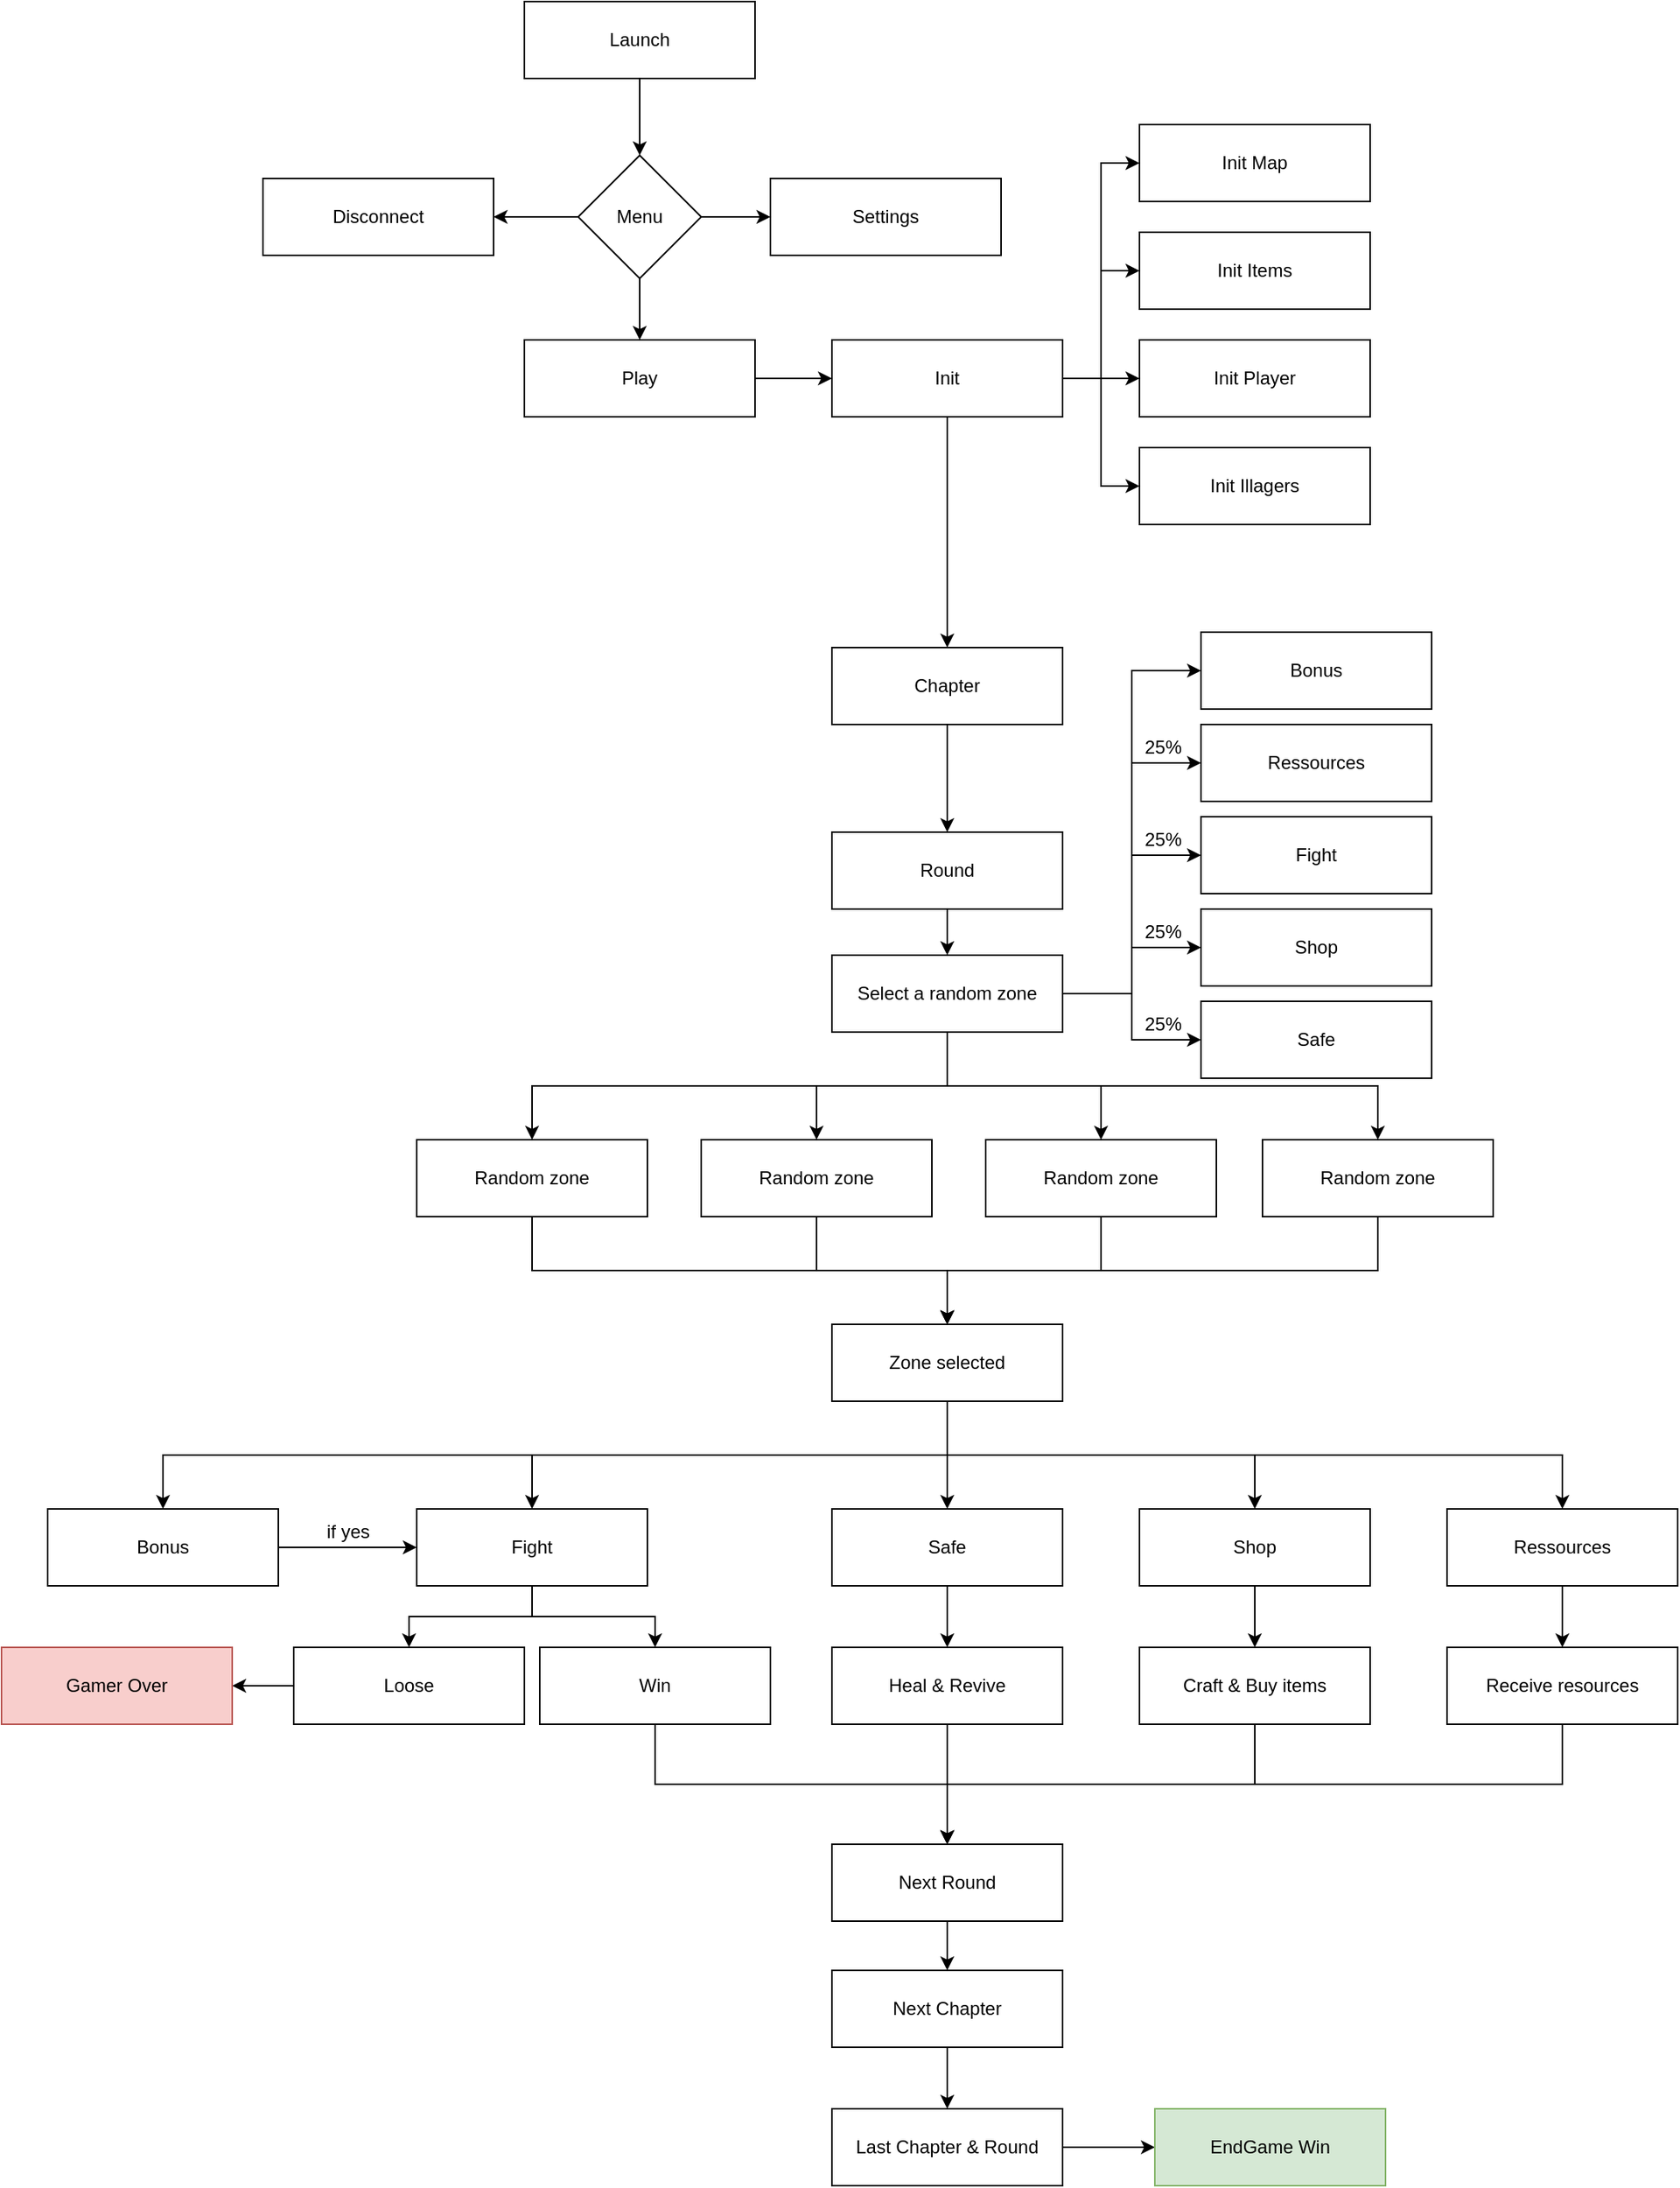 <mxfile version="21.7.5" type="device">
  <diagram name="Page-1" id="lsv_XWlk18c6j3biG5iI">
    <mxGraphModel dx="1004" dy="676" grid="1" gridSize="10" guides="1" tooltips="1" connect="1" arrows="1" fold="1" page="1" pageScale="1" pageWidth="827" pageHeight="1169" math="0" shadow="0">
      <root>
        <mxCell id="0" />
        <mxCell id="1" parent="0" />
        <mxCell id="UkKZLe3R2Le43pYpYWWC-5" style="edgeStyle=orthogonalEdgeStyle;rounded=0;orthogonalLoop=1;jettySize=auto;html=1;exitX=0.5;exitY=1;exitDx=0;exitDy=0;entryX=0.5;entryY=0;entryDx=0;entryDy=0;" edge="1" parent="1" source="9eQ1BcSMEKE9wpSTh2Wq-3" target="UkKZLe3R2Le43pYpYWWC-2">
          <mxGeometry relative="1" as="geometry" />
        </mxCell>
        <mxCell id="9eQ1BcSMEKE9wpSTh2Wq-3" value="Launch" style="rounded=0;whiteSpace=wrap;html=1;" parent="1" vertex="1">
          <mxGeometry x="360" y="20" width="150" height="50" as="geometry" />
        </mxCell>
        <mxCell id="UkKZLe3R2Le43pYpYWWC-4" style="edgeStyle=orthogonalEdgeStyle;rounded=0;orthogonalLoop=1;jettySize=auto;html=1;exitX=0;exitY=0.5;exitDx=0;exitDy=0;entryX=1;entryY=0.5;entryDx=0;entryDy=0;" edge="1" parent="1" source="UkKZLe3R2Le43pYpYWWC-2" target="UkKZLe3R2Le43pYpYWWC-3">
          <mxGeometry relative="1" as="geometry" />
        </mxCell>
        <mxCell id="UkKZLe3R2Le43pYpYWWC-7" style="edgeStyle=orthogonalEdgeStyle;rounded=0;orthogonalLoop=1;jettySize=auto;html=1;exitX=1;exitY=0.5;exitDx=0;exitDy=0;entryX=0;entryY=0.5;entryDx=0;entryDy=0;" edge="1" parent="1" source="UkKZLe3R2Le43pYpYWWC-2" target="UkKZLe3R2Le43pYpYWWC-6">
          <mxGeometry relative="1" as="geometry" />
        </mxCell>
        <mxCell id="UkKZLe3R2Le43pYpYWWC-9" style="edgeStyle=orthogonalEdgeStyle;rounded=0;orthogonalLoop=1;jettySize=auto;html=1;exitX=0.5;exitY=1;exitDx=0;exitDy=0;entryX=0.5;entryY=0;entryDx=0;entryDy=0;" edge="1" parent="1" source="UkKZLe3R2Le43pYpYWWC-2" target="UkKZLe3R2Le43pYpYWWC-8">
          <mxGeometry relative="1" as="geometry" />
        </mxCell>
        <mxCell id="UkKZLe3R2Le43pYpYWWC-2" value="Menu" style="rhombus;whiteSpace=wrap;html=1;" vertex="1" parent="1">
          <mxGeometry x="395" y="120" width="80" height="80" as="geometry" />
        </mxCell>
        <mxCell id="UkKZLe3R2Le43pYpYWWC-3" value="Disconnect" style="rounded=0;whiteSpace=wrap;html=1;" vertex="1" parent="1">
          <mxGeometry x="190" y="135" width="150" height="50" as="geometry" />
        </mxCell>
        <mxCell id="UkKZLe3R2Le43pYpYWWC-6" value="Settings" style="rounded=0;whiteSpace=wrap;html=1;" vertex="1" parent="1">
          <mxGeometry x="520" y="135" width="150" height="50" as="geometry" />
        </mxCell>
        <mxCell id="UkKZLe3R2Le43pYpYWWC-14" style="edgeStyle=orthogonalEdgeStyle;rounded=0;orthogonalLoop=1;jettySize=auto;html=1;exitX=1;exitY=0.5;exitDx=0;exitDy=0;entryX=0;entryY=0.5;entryDx=0;entryDy=0;" edge="1" parent="1" source="UkKZLe3R2Le43pYpYWWC-8" target="UkKZLe3R2Le43pYpYWWC-10">
          <mxGeometry relative="1" as="geometry" />
        </mxCell>
        <mxCell id="UkKZLe3R2Le43pYpYWWC-8" value="Play" style="rounded=0;whiteSpace=wrap;html=1;" vertex="1" parent="1">
          <mxGeometry x="360" y="240" width="150" height="50" as="geometry" />
        </mxCell>
        <mxCell id="UkKZLe3R2Le43pYpYWWC-15" style="edgeStyle=orthogonalEdgeStyle;rounded=0;orthogonalLoop=1;jettySize=auto;html=1;exitX=1;exitY=0.5;exitDx=0;exitDy=0;entryX=0;entryY=0.5;entryDx=0;entryDy=0;" edge="1" parent="1" source="UkKZLe3R2Le43pYpYWWC-10" target="UkKZLe3R2Le43pYpYWWC-12">
          <mxGeometry relative="1" as="geometry" />
        </mxCell>
        <mxCell id="UkKZLe3R2Le43pYpYWWC-17" style="edgeStyle=orthogonalEdgeStyle;rounded=0;orthogonalLoop=1;jettySize=auto;html=1;exitX=1;exitY=0.5;exitDx=0;exitDy=0;entryX=0;entryY=0.5;entryDx=0;entryDy=0;" edge="1" parent="1" source="UkKZLe3R2Le43pYpYWWC-10" target="UkKZLe3R2Le43pYpYWWC-11">
          <mxGeometry relative="1" as="geometry" />
        </mxCell>
        <mxCell id="UkKZLe3R2Le43pYpYWWC-18" style="edgeStyle=orthogonalEdgeStyle;rounded=0;orthogonalLoop=1;jettySize=auto;html=1;exitX=1;exitY=0.5;exitDx=0;exitDy=0;entryX=0;entryY=0.5;entryDx=0;entryDy=0;" edge="1" parent="1" source="UkKZLe3R2Le43pYpYWWC-10" target="UkKZLe3R2Le43pYpYWWC-13">
          <mxGeometry relative="1" as="geometry" />
        </mxCell>
        <mxCell id="UkKZLe3R2Le43pYpYWWC-20" style="edgeStyle=orthogonalEdgeStyle;rounded=0;orthogonalLoop=1;jettySize=auto;html=1;exitX=1;exitY=0.5;exitDx=0;exitDy=0;entryX=0;entryY=0.5;entryDx=0;entryDy=0;" edge="1" parent="1" source="UkKZLe3R2Le43pYpYWWC-10" target="UkKZLe3R2Le43pYpYWWC-19">
          <mxGeometry relative="1" as="geometry" />
        </mxCell>
        <mxCell id="UkKZLe3R2Le43pYpYWWC-22" style="edgeStyle=orthogonalEdgeStyle;rounded=0;orthogonalLoop=1;jettySize=auto;html=1;exitX=0.5;exitY=1;exitDx=0;exitDy=0;entryX=0.5;entryY=0;entryDx=0;entryDy=0;" edge="1" parent="1" source="UkKZLe3R2Le43pYpYWWC-10" target="UkKZLe3R2Le43pYpYWWC-21">
          <mxGeometry relative="1" as="geometry" />
        </mxCell>
        <mxCell id="UkKZLe3R2Le43pYpYWWC-10" value="Init" style="rounded=0;whiteSpace=wrap;html=1;" vertex="1" parent="1">
          <mxGeometry x="560" y="240" width="150" height="50" as="geometry" />
        </mxCell>
        <mxCell id="UkKZLe3R2Le43pYpYWWC-11" value="Init Player" style="rounded=0;whiteSpace=wrap;html=1;" vertex="1" parent="1">
          <mxGeometry x="760" y="240" width="150" height="50" as="geometry" />
        </mxCell>
        <mxCell id="UkKZLe3R2Le43pYpYWWC-12" value="Init Items" style="rounded=0;whiteSpace=wrap;html=1;" vertex="1" parent="1">
          <mxGeometry x="760" y="170" width="150" height="50" as="geometry" />
        </mxCell>
        <mxCell id="UkKZLe3R2Le43pYpYWWC-13" value="Init Illagers" style="rounded=0;whiteSpace=wrap;html=1;" vertex="1" parent="1">
          <mxGeometry x="760" y="310" width="150" height="50" as="geometry" />
        </mxCell>
        <mxCell id="UkKZLe3R2Le43pYpYWWC-19" value="Init Map" style="rounded=0;whiteSpace=wrap;html=1;" vertex="1" parent="1">
          <mxGeometry x="760" y="100" width="150" height="50" as="geometry" />
        </mxCell>
        <mxCell id="UkKZLe3R2Le43pYpYWWC-24" style="edgeStyle=orthogonalEdgeStyle;rounded=0;orthogonalLoop=1;jettySize=auto;html=1;exitX=0.5;exitY=1;exitDx=0;exitDy=0;entryX=0.5;entryY=0;entryDx=0;entryDy=0;" edge="1" parent="1" source="UkKZLe3R2Le43pYpYWWC-21" target="UkKZLe3R2Le43pYpYWWC-23">
          <mxGeometry relative="1" as="geometry" />
        </mxCell>
        <mxCell id="UkKZLe3R2Le43pYpYWWC-21" value="Chapter" style="rounded=0;whiteSpace=wrap;html=1;" vertex="1" parent="1">
          <mxGeometry x="560" y="440" width="150" height="50" as="geometry" />
        </mxCell>
        <mxCell id="UkKZLe3R2Le43pYpYWWC-41" style="edgeStyle=orthogonalEdgeStyle;rounded=0;orthogonalLoop=1;jettySize=auto;html=1;exitX=0.5;exitY=1;exitDx=0;exitDy=0;entryX=0.5;entryY=0;entryDx=0;entryDy=0;" edge="1" parent="1" source="UkKZLe3R2Le43pYpYWWC-23" target="UkKZLe3R2Le43pYpYWWC-34">
          <mxGeometry relative="1" as="geometry" />
        </mxCell>
        <mxCell id="UkKZLe3R2Le43pYpYWWC-23" value="Round" style="rounded=0;whiteSpace=wrap;html=1;" vertex="1" parent="1">
          <mxGeometry x="560" y="560" width="150" height="50" as="geometry" />
        </mxCell>
        <mxCell id="UkKZLe3R2Le43pYpYWWC-55" style="edgeStyle=orthogonalEdgeStyle;rounded=0;orthogonalLoop=1;jettySize=auto;html=1;exitX=0.5;exitY=1;exitDx=0;exitDy=0;entryX=0.5;entryY=0;entryDx=0;entryDy=0;" edge="1" parent="1" source="UkKZLe3R2Le43pYpYWWC-25" target="UkKZLe3R2Le43pYpYWWC-52">
          <mxGeometry relative="1" as="geometry" />
        </mxCell>
        <mxCell id="UkKZLe3R2Le43pYpYWWC-25" value="Random zone" style="rounded=0;whiteSpace=wrap;html=1;" vertex="1" parent="1">
          <mxGeometry x="475" y="760" width="150" height="50" as="geometry" />
        </mxCell>
        <mxCell id="UkKZLe3R2Le43pYpYWWC-56" style="edgeStyle=orthogonalEdgeStyle;rounded=0;orthogonalLoop=1;jettySize=auto;html=1;exitX=0.5;exitY=1;exitDx=0;exitDy=0;entryX=0.5;entryY=0;entryDx=0;entryDy=0;" edge="1" parent="1" source="UkKZLe3R2Le43pYpYWWC-26" target="UkKZLe3R2Le43pYpYWWC-52">
          <mxGeometry relative="1" as="geometry" />
        </mxCell>
        <mxCell id="UkKZLe3R2Le43pYpYWWC-26" value="Random zone" style="rounded=0;whiteSpace=wrap;html=1;" vertex="1" parent="1">
          <mxGeometry x="660" y="760" width="150" height="50" as="geometry" />
        </mxCell>
        <mxCell id="UkKZLe3R2Le43pYpYWWC-57" style="edgeStyle=orthogonalEdgeStyle;rounded=0;orthogonalLoop=1;jettySize=auto;html=1;exitX=0.5;exitY=1;exitDx=0;exitDy=0;entryX=0.5;entryY=0;entryDx=0;entryDy=0;" edge="1" parent="1" source="UkKZLe3R2Le43pYpYWWC-27" target="UkKZLe3R2Le43pYpYWWC-52">
          <mxGeometry relative="1" as="geometry" />
        </mxCell>
        <mxCell id="UkKZLe3R2Le43pYpYWWC-27" value="Random zone" style="rounded=0;whiteSpace=wrap;html=1;" vertex="1" parent="1">
          <mxGeometry x="290" y="760" width="150" height="50" as="geometry" />
        </mxCell>
        <mxCell id="UkKZLe3R2Le43pYpYWWC-58" style="edgeStyle=orthogonalEdgeStyle;rounded=0;orthogonalLoop=1;jettySize=auto;html=1;exitX=0.5;exitY=1;exitDx=0;exitDy=0;" edge="1" parent="1" source="UkKZLe3R2Le43pYpYWWC-28" target="UkKZLe3R2Le43pYpYWWC-52">
          <mxGeometry relative="1" as="geometry" />
        </mxCell>
        <mxCell id="UkKZLe3R2Le43pYpYWWC-28" value="Random zone" style="rounded=0;whiteSpace=wrap;html=1;" vertex="1" parent="1">
          <mxGeometry x="840" y="760" width="150" height="50" as="geometry" />
        </mxCell>
        <mxCell id="UkKZLe3R2Le43pYpYWWC-42" style="edgeStyle=orthogonalEdgeStyle;rounded=0;orthogonalLoop=1;jettySize=auto;html=1;exitX=0.5;exitY=1;exitDx=0;exitDy=0;entryX=0.5;entryY=0;entryDx=0;entryDy=0;" edge="1" parent="1" source="UkKZLe3R2Le43pYpYWWC-34" target="UkKZLe3R2Le43pYpYWWC-25">
          <mxGeometry relative="1" as="geometry" />
        </mxCell>
        <mxCell id="UkKZLe3R2Le43pYpYWWC-44" style="edgeStyle=orthogonalEdgeStyle;rounded=0;orthogonalLoop=1;jettySize=auto;html=1;exitX=0.5;exitY=1;exitDx=0;exitDy=0;entryX=0.5;entryY=0;entryDx=0;entryDy=0;" edge="1" parent="1" source="UkKZLe3R2Le43pYpYWWC-34" target="UkKZLe3R2Le43pYpYWWC-27">
          <mxGeometry relative="1" as="geometry" />
        </mxCell>
        <mxCell id="UkKZLe3R2Le43pYpYWWC-45" style="edgeStyle=orthogonalEdgeStyle;rounded=0;orthogonalLoop=1;jettySize=auto;html=1;exitX=0.5;exitY=1;exitDx=0;exitDy=0;entryX=0.5;entryY=0;entryDx=0;entryDy=0;" edge="1" parent="1" source="UkKZLe3R2Le43pYpYWWC-34" target="UkKZLe3R2Le43pYpYWWC-26">
          <mxGeometry relative="1" as="geometry" />
        </mxCell>
        <mxCell id="UkKZLe3R2Le43pYpYWWC-46" style="edgeStyle=orthogonalEdgeStyle;rounded=0;orthogonalLoop=1;jettySize=auto;html=1;exitX=0.5;exitY=1;exitDx=0;exitDy=0;" edge="1" parent="1" source="UkKZLe3R2Le43pYpYWWC-34" target="UkKZLe3R2Le43pYpYWWC-28">
          <mxGeometry relative="1" as="geometry" />
        </mxCell>
        <mxCell id="UkKZLe3R2Le43pYpYWWC-47" style="edgeStyle=orthogonalEdgeStyle;rounded=0;orthogonalLoop=1;jettySize=auto;html=1;exitX=1;exitY=0.5;exitDx=0;exitDy=0;entryX=0;entryY=0.5;entryDx=0;entryDy=0;" edge="1" parent="1" source="UkKZLe3R2Le43pYpYWWC-34" target="UkKZLe3R2Le43pYpYWWC-36">
          <mxGeometry relative="1" as="geometry" />
        </mxCell>
        <mxCell id="UkKZLe3R2Le43pYpYWWC-48" style="edgeStyle=orthogonalEdgeStyle;rounded=0;orthogonalLoop=1;jettySize=auto;html=1;exitX=1;exitY=0.5;exitDx=0;exitDy=0;entryX=0;entryY=0.5;entryDx=0;entryDy=0;" edge="1" parent="1" source="UkKZLe3R2Le43pYpYWWC-34" target="UkKZLe3R2Le43pYpYWWC-37">
          <mxGeometry relative="1" as="geometry" />
        </mxCell>
        <mxCell id="UkKZLe3R2Le43pYpYWWC-49" style="edgeStyle=orthogonalEdgeStyle;rounded=0;orthogonalLoop=1;jettySize=auto;html=1;exitX=1;exitY=0.5;exitDx=0;exitDy=0;entryX=0;entryY=0.5;entryDx=0;entryDy=0;" edge="1" parent="1" source="UkKZLe3R2Le43pYpYWWC-34" target="UkKZLe3R2Le43pYpYWWC-38">
          <mxGeometry relative="1" as="geometry" />
        </mxCell>
        <mxCell id="UkKZLe3R2Le43pYpYWWC-50" style="edgeStyle=orthogonalEdgeStyle;rounded=0;orthogonalLoop=1;jettySize=auto;html=1;exitX=1;exitY=0.5;exitDx=0;exitDy=0;entryX=0;entryY=0.5;entryDx=0;entryDy=0;" edge="1" parent="1" source="UkKZLe3R2Le43pYpYWWC-34" target="UkKZLe3R2Le43pYpYWWC-39">
          <mxGeometry relative="1" as="geometry" />
        </mxCell>
        <mxCell id="UkKZLe3R2Le43pYpYWWC-51" style="edgeStyle=orthogonalEdgeStyle;rounded=0;orthogonalLoop=1;jettySize=auto;html=1;exitX=1;exitY=0.5;exitDx=0;exitDy=0;entryX=0;entryY=0.5;entryDx=0;entryDy=0;" edge="1" parent="1" source="UkKZLe3R2Le43pYpYWWC-34" target="UkKZLe3R2Le43pYpYWWC-40">
          <mxGeometry relative="1" as="geometry" />
        </mxCell>
        <mxCell id="UkKZLe3R2Le43pYpYWWC-34" value="Select a random zone" style="rounded=0;whiteSpace=wrap;html=1;" vertex="1" parent="1">
          <mxGeometry x="560" y="640" width="150" height="50" as="geometry" />
        </mxCell>
        <mxCell id="UkKZLe3R2Le43pYpYWWC-36" value="Safe" style="rounded=0;whiteSpace=wrap;html=1;" vertex="1" parent="1">
          <mxGeometry x="800" y="670" width="150" height="50" as="geometry" />
        </mxCell>
        <mxCell id="UkKZLe3R2Le43pYpYWWC-37" value="Shop" style="rounded=0;whiteSpace=wrap;html=1;" vertex="1" parent="1">
          <mxGeometry x="800" y="610" width="150" height="50" as="geometry" />
        </mxCell>
        <mxCell id="UkKZLe3R2Le43pYpYWWC-38" value="Fight" style="rounded=0;whiteSpace=wrap;html=1;" vertex="1" parent="1">
          <mxGeometry x="800" y="550" width="150" height="50" as="geometry" />
        </mxCell>
        <mxCell id="UkKZLe3R2Le43pYpYWWC-39" value="Ressources" style="rounded=0;whiteSpace=wrap;html=1;" vertex="1" parent="1">
          <mxGeometry x="800" y="490" width="150" height="50" as="geometry" />
        </mxCell>
        <mxCell id="UkKZLe3R2Le43pYpYWWC-40" value="Bonus" style="rounded=0;whiteSpace=wrap;html=1;" vertex="1" parent="1">
          <mxGeometry x="800" y="430" width="150" height="50" as="geometry" />
        </mxCell>
        <mxCell id="UkKZLe3R2Le43pYpYWWC-83" style="edgeStyle=orthogonalEdgeStyle;rounded=0;orthogonalLoop=1;jettySize=auto;html=1;exitX=0.5;exitY=1;exitDx=0;exitDy=0;entryX=0.5;entryY=0;entryDx=0;entryDy=0;" edge="1" parent="1" source="UkKZLe3R2Le43pYpYWWC-52" target="UkKZLe3R2Le43pYpYWWC-67">
          <mxGeometry relative="1" as="geometry" />
        </mxCell>
        <mxCell id="UkKZLe3R2Le43pYpYWWC-84" style="edgeStyle=orthogonalEdgeStyle;rounded=0;orthogonalLoop=1;jettySize=auto;html=1;exitX=0.5;exitY=1;exitDx=0;exitDy=0;entryX=0.5;entryY=0;entryDx=0;entryDy=0;" edge="1" parent="1" source="UkKZLe3R2Le43pYpYWWC-52" target="UkKZLe3R2Le43pYpYWWC-80">
          <mxGeometry relative="1" as="geometry" />
        </mxCell>
        <mxCell id="UkKZLe3R2Le43pYpYWWC-90" style="edgeStyle=orthogonalEdgeStyle;rounded=0;orthogonalLoop=1;jettySize=auto;html=1;exitX=0.5;exitY=1;exitDx=0;exitDy=0;entryX=0.5;entryY=0;entryDx=0;entryDy=0;" edge="1" parent="1" source="UkKZLe3R2Le43pYpYWWC-52" target="UkKZLe3R2Le43pYpYWWC-88">
          <mxGeometry relative="1" as="geometry" />
        </mxCell>
        <mxCell id="UkKZLe3R2Le43pYpYWWC-94" style="edgeStyle=orthogonalEdgeStyle;rounded=0;orthogonalLoop=1;jettySize=auto;html=1;exitX=0.5;exitY=1;exitDx=0;exitDy=0;entryX=0.5;entryY=0;entryDx=0;entryDy=0;" edge="1" parent="1" source="UkKZLe3R2Le43pYpYWWC-52" target="UkKZLe3R2Le43pYpYWWC-92">
          <mxGeometry relative="1" as="geometry" />
        </mxCell>
        <mxCell id="UkKZLe3R2Le43pYpYWWC-97" style="edgeStyle=orthogonalEdgeStyle;rounded=0;orthogonalLoop=1;jettySize=auto;html=1;exitX=0.5;exitY=1;exitDx=0;exitDy=0;" edge="1" parent="1" source="UkKZLe3R2Le43pYpYWWC-52" target="UkKZLe3R2Le43pYpYWWC-96">
          <mxGeometry relative="1" as="geometry" />
        </mxCell>
        <mxCell id="UkKZLe3R2Le43pYpYWWC-52" value="Zone selected" style="rounded=0;whiteSpace=wrap;html=1;" vertex="1" parent="1">
          <mxGeometry x="560" y="880" width="150" height="50" as="geometry" />
        </mxCell>
        <mxCell id="UkKZLe3R2Le43pYpYWWC-62" value="25%" style="text;html=1;align=center;verticalAlign=middle;resizable=0;points=[];autosize=1;strokeColor=none;fillColor=none;" vertex="1" parent="1">
          <mxGeometry x="750" y="550" width="50" height="30" as="geometry" />
        </mxCell>
        <mxCell id="UkKZLe3R2Le43pYpYWWC-64" value="25%" style="text;html=1;align=center;verticalAlign=middle;resizable=0;points=[];autosize=1;strokeColor=none;fillColor=none;" vertex="1" parent="1">
          <mxGeometry x="750" y="490" width="50" height="30" as="geometry" />
        </mxCell>
        <mxCell id="UkKZLe3R2Le43pYpYWWC-65" value="25%" style="text;html=1;align=center;verticalAlign=middle;resizable=0;points=[];autosize=1;strokeColor=none;fillColor=none;" vertex="1" parent="1">
          <mxGeometry x="750" y="610" width="50" height="30" as="geometry" />
        </mxCell>
        <mxCell id="UkKZLe3R2Le43pYpYWWC-66" value="25%" style="text;html=1;align=center;verticalAlign=middle;resizable=0;points=[];autosize=1;strokeColor=none;fillColor=none;" vertex="1" parent="1">
          <mxGeometry x="750" y="670" width="50" height="30" as="geometry" />
        </mxCell>
        <mxCell id="UkKZLe3R2Le43pYpYWWC-77" style="edgeStyle=orthogonalEdgeStyle;rounded=0;orthogonalLoop=1;jettySize=auto;html=1;exitX=0.5;exitY=1;exitDx=0;exitDy=0;" edge="1" parent="1" source="UkKZLe3R2Le43pYpYWWC-67" target="UkKZLe3R2Le43pYpYWWC-74">
          <mxGeometry relative="1" as="geometry" />
        </mxCell>
        <mxCell id="UkKZLe3R2Le43pYpYWWC-78" style="edgeStyle=orthogonalEdgeStyle;rounded=0;orthogonalLoop=1;jettySize=auto;html=1;exitX=0.5;exitY=1;exitDx=0;exitDy=0;" edge="1" parent="1" source="UkKZLe3R2Le43pYpYWWC-67" target="UkKZLe3R2Le43pYpYWWC-75">
          <mxGeometry relative="1" as="geometry" />
        </mxCell>
        <mxCell id="UkKZLe3R2Le43pYpYWWC-67" value="Fight" style="rounded=0;whiteSpace=wrap;html=1;" vertex="1" parent="1">
          <mxGeometry x="290" y="1000" width="150" height="50" as="geometry" />
        </mxCell>
        <mxCell id="UkKZLe3R2Le43pYpYWWC-79" style="edgeStyle=orthogonalEdgeStyle;rounded=0;orthogonalLoop=1;jettySize=auto;html=1;exitX=0;exitY=0.5;exitDx=0;exitDy=0;entryX=1;entryY=0.5;entryDx=0;entryDy=0;" edge="1" parent="1" source="UkKZLe3R2Le43pYpYWWC-74" target="UkKZLe3R2Le43pYpYWWC-76">
          <mxGeometry relative="1" as="geometry" />
        </mxCell>
        <mxCell id="UkKZLe3R2Le43pYpYWWC-74" value="Loose" style="rounded=0;whiteSpace=wrap;html=1;" vertex="1" parent="1">
          <mxGeometry x="210" y="1090" width="150" height="50" as="geometry" />
        </mxCell>
        <mxCell id="UkKZLe3R2Le43pYpYWWC-103" style="edgeStyle=orthogonalEdgeStyle;rounded=0;orthogonalLoop=1;jettySize=auto;html=1;exitX=0.5;exitY=1;exitDx=0;exitDy=0;entryX=0.5;entryY=0;entryDx=0;entryDy=0;" edge="1" parent="1" source="UkKZLe3R2Le43pYpYWWC-75" target="UkKZLe3R2Le43pYpYWWC-102">
          <mxGeometry relative="1" as="geometry" />
        </mxCell>
        <mxCell id="UkKZLe3R2Le43pYpYWWC-75" value="Win" style="rounded=0;whiteSpace=wrap;html=1;" vertex="1" parent="1">
          <mxGeometry x="370" y="1090" width="150" height="50" as="geometry" />
        </mxCell>
        <mxCell id="UkKZLe3R2Le43pYpYWWC-76" value="Gamer Over" style="rounded=0;whiteSpace=wrap;html=1;fillColor=#f8cecc;strokeColor=#b85450;" vertex="1" parent="1">
          <mxGeometry x="20" y="1090" width="150" height="50" as="geometry" />
        </mxCell>
        <mxCell id="UkKZLe3R2Le43pYpYWWC-87" style="edgeStyle=orthogonalEdgeStyle;rounded=0;orthogonalLoop=1;jettySize=auto;html=1;exitX=0.5;exitY=1;exitDx=0;exitDy=0;entryX=0.5;entryY=0;entryDx=0;entryDy=0;" edge="1" parent="1" source="UkKZLe3R2Le43pYpYWWC-80" target="UkKZLe3R2Le43pYpYWWC-86">
          <mxGeometry relative="1" as="geometry" />
        </mxCell>
        <mxCell id="UkKZLe3R2Le43pYpYWWC-80" value="Safe" style="rounded=0;whiteSpace=wrap;html=1;" vertex="1" parent="1">
          <mxGeometry x="560" y="1000" width="150" height="50" as="geometry" />
        </mxCell>
        <mxCell id="UkKZLe3R2Le43pYpYWWC-104" style="edgeStyle=orthogonalEdgeStyle;rounded=0;orthogonalLoop=1;jettySize=auto;html=1;exitX=0.5;exitY=1;exitDx=0;exitDy=0;entryX=0.5;entryY=0;entryDx=0;entryDy=0;" edge="1" parent="1" source="UkKZLe3R2Le43pYpYWWC-86" target="UkKZLe3R2Le43pYpYWWC-102">
          <mxGeometry relative="1" as="geometry" />
        </mxCell>
        <mxCell id="UkKZLe3R2Le43pYpYWWC-86" value="Heal &amp;amp; Revive" style="rounded=0;whiteSpace=wrap;html=1;" vertex="1" parent="1">
          <mxGeometry x="560" y="1090" width="150" height="50" as="geometry" />
        </mxCell>
        <mxCell id="UkKZLe3R2Le43pYpYWWC-91" style="edgeStyle=orthogonalEdgeStyle;rounded=0;orthogonalLoop=1;jettySize=auto;html=1;exitX=0.5;exitY=1;exitDx=0;exitDy=0;entryX=0.5;entryY=0;entryDx=0;entryDy=0;" edge="1" parent="1" source="UkKZLe3R2Le43pYpYWWC-88" target="UkKZLe3R2Le43pYpYWWC-89">
          <mxGeometry relative="1" as="geometry" />
        </mxCell>
        <mxCell id="UkKZLe3R2Le43pYpYWWC-88" value="Shop" style="rounded=0;whiteSpace=wrap;html=1;" vertex="1" parent="1">
          <mxGeometry x="760" y="1000" width="150" height="50" as="geometry" />
        </mxCell>
        <mxCell id="UkKZLe3R2Le43pYpYWWC-105" style="edgeStyle=orthogonalEdgeStyle;rounded=0;orthogonalLoop=1;jettySize=auto;html=1;exitX=0.5;exitY=1;exitDx=0;exitDy=0;entryX=0.5;entryY=0;entryDx=0;entryDy=0;" edge="1" parent="1" source="UkKZLe3R2Le43pYpYWWC-89" target="UkKZLe3R2Le43pYpYWWC-102">
          <mxGeometry relative="1" as="geometry" />
        </mxCell>
        <mxCell id="UkKZLe3R2Le43pYpYWWC-89" value="Craft &amp;amp; Buy items" style="rounded=0;whiteSpace=wrap;html=1;" vertex="1" parent="1">
          <mxGeometry x="760" y="1090" width="150" height="50" as="geometry" />
        </mxCell>
        <mxCell id="UkKZLe3R2Le43pYpYWWC-95" style="edgeStyle=orthogonalEdgeStyle;rounded=0;orthogonalLoop=1;jettySize=auto;html=1;exitX=0.5;exitY=1;exitDx=0;exitDy=0;entryX=0.5;entryY=0;entryDx=0;entryDy=0;" edge="1" parent="1" source="UkKZLe3R2Le43pYpYWWC-92" target="UkKZLe3R2Le43pYpYWWC-93">
          <mxGeometry relative="1" as="geometry" />
        </mxCell>
        <mxCell id="UkKZLe3R2Le43pYpYWWC-92" value="Ressources" style="rounded=0;whiteSpace=wrap;html=1;" vertex="1" parent="1">
          <mxGeometry x="960" y="1000" width="150" height="50" as="geometry" />
        </mxCell>
        <mxCell id="UkKZLe3R2Le43pYpYWWC-106" style="edgeStyle=orthogonalEdgeStyle;rounded=0;orthogonalLoop=1;jettySize=auto;html=1;exitX=0.5;exitY=1;exitDx=0;exitDy=0;" edge="1" parent="1" source="UkKZLe3R2Le43pYpYWWC-93" target="UkKZLe3R2Le43pYpYWWC-102">
          <mxGeometry relative="1" as="geometry" />
        </mxCell>
        <mxCell id="UkKZLe3R2Le43pYpYWWC-93" value="Receive resources" style="rounded=0;whiteSpace=wrap;html=1;" vertex="1" parent="1">
          <mxGeometry x="960" y="1090" width="150" height="50" as="geometry" />
        </mxCell>
        <mxCell id="UkKZLe3R2Le43pYpYWWC-98" style="edgeStyle=orthogonalEdgeStyle;rounded=0;orthogonalLoop=1;jettySize=auto;html=1;exitX=1;exitY=0.5;exitDx=0;exitDy=0;entryX=0;entryY=0.5;entryDx=0;entryDy=0;" edge="1" parent="1" source="UkKZLe3R2Le43pYpYWWC-96" target="UkKZLe3R2Le43pYpYWWC-67">
          <mxGeometry relative="1" as="geometry" />
        </mxCell>
        <mxCell id="UkKZLe3R2Le43pYpYWWC-96" value="Bonus" style="rounded=0;whiteSpace=wrap;html=1;" vertex="1" parent="1">
          <mxGeometry x="50" y="1000" width="150" height="50" as="geometry" />
        </mxCell>
        <mxCell id="UkKZLe3R2Le43pYpYWWC-99" value="if yes" style="text;html=1;align=center;verticalAlign=middle;resizable=0;points=[];autosize=1;strokeColor=none;fillColor=none;" vertex="1" parent="1">
          <mxGeometry x="220" y="1000" width="50" height="30" as="geometry" />
        </mxCell>
        <mxCell id="UkKZLe3R2Le43pYpYWWC-108" style="edgeStyle=orthogonalEdgeStyle;rounded=0;orthogonalLoop=1;jettySize=auto;html=1;exitX=0.5;exitY=1;exitDx=0;exitDy=0;entryX=0.5;entryY=0;entryDx=0;entryDy=0;" edge="1" parent="1" source="UkKZLe3R2Le43pYpYWWC-102" target="UkKZLe3R2Le43pYpYWWC-107">
          <mxGeometry relative="1" as="geometry" />
        </mxCell>
        <mxCell id="UkKZLe3R2Le43pYpYWWC-102" value="Next Round" style="rounded=0;whiteSpace=wrap;html=1;" vertex="1" parent="1">
          <mxGeometry x="560" y="1218" width="150" height="50" as="geometry" />
        </mxCell>
        <mxCell id="UkKZLe3R2Le43pYpYWWC-111" style="edgeStyle=orthogonalEdgeStyle;rounded=0;orthogonalLoop=1;jettySize=auto;html=1;exitX=0.5;exitY=1;exitDx=0;exitDy=0;entryX=0.5;entryY=0;entryDx=0;entryDy=0;" edge="1" parent="1" source="UkKZLe3R2Le43pYpYWWC-107" target="UkKZLe3R2Le43pYpYWWC-109">
          <mxGeometry relative="1" as="geometry" />
        </mxCell>
        <mxCell id="UkKZLe3R2Le43pYpYWWC-107" value="Next Chapter" style="rounded=0;whiteSpace=wrap;html=1;" vertex="1" parent="1">
          <mxGeometry x="560" y="1300" width="150" height="50" as="geometry" />
        </mxCell>
        <mxCell id="UkKZLe3R2Le43pYpYWWC-112" style="edgeStyle=orthogonalEdgeStyle;rounded=0;orthogonalLoop=1;jettySize=auto;html=1;exitX=1;exitY=0.5;exitDx=0;exitDy=0;entryX=0;entryY=0.5;entryDx=0;entryDy=0;" edge="1" parent="1" source="UkKZLe3R2Le43pYpYWWC-109" target="UkKZLe3R2Le43pYpYWWC-110">
          <mxGeometry relative="1" as="geometry" />
        </mxCell>
        <mxCell id="UkKZLe3R2Le43pYpYWWC-109" value="Last Chapter &amp;amp; Round" style="rounded=0;whiteSpace=wrap;html=1;" vertex="1" parent="1">
          <mxGeometry x="560" y="1390" width="150" height="50" as="geometry" />
        </mxCell>
        <mxCell id="UkKZLe3R2Le43pYpYWWC-110" value="EndGame Win" style="rounded=0;whiteSpace=wrap;html=1;fillColor=#d5e8d4;strokeColor=#82b366;" vertex="1" parent="1">
          <mxGeometry x="770" y="1390" width="150" height="50" as="geometry" />
        </mxCell>
      </root>
    </mxGraphModel>
  </diagram>
</mxfile>
